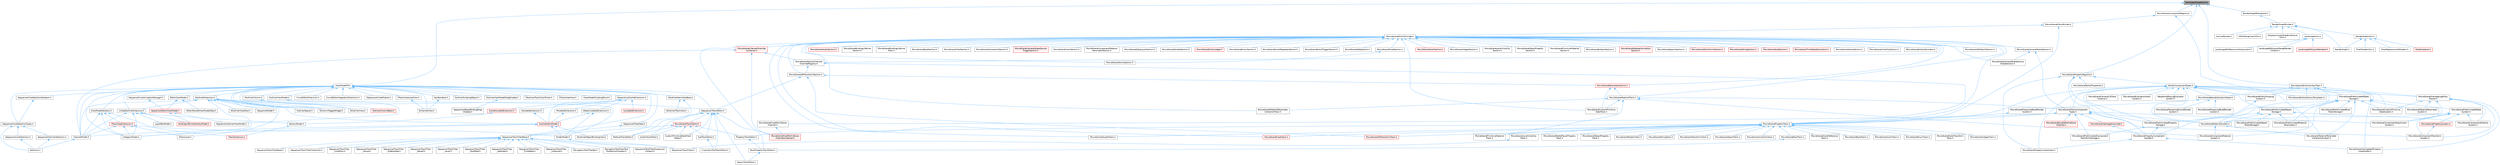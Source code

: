 digraph "GeneratedTypeName.h"
{
 // INTERACTIVE_SVG=YES
 // LATEX_PDF_SIZE
  bgcolor="transparent";
  edge [fontname=Helvetica,fontsize=10,labelfontname=Helvetica,labelfontsize=10];
  node [fontname=Helvetica,fontsize=10,shape=box,height=0.2,width=0.4];
  Node1 [id="Node000001",label="GeneratedTypeName.h",height=0.2,width=0.4,color="gray40", fillcolor="grey60", style="filled", fontcolor="black",tooltip=" "];
  Node1 -> Node2 [id="edge1_Node000001_Node000002",dir="back",color="steelblue1",style="solid",tooltip=" "];
  Node2 [id="Node000002",label="MovieSceneComponentRegistry.h",height=0.2,width=0.4,color="grey40", fillcolor="white", style="filled",URL="$d4/d55/MovieSceneComponentRegistry_8h.html",tooltip=" "];
  Node2 -> Node3 [id="edge2_Node000002_Node000003",dir="back",color="steelblue1",style="solid",tooltip=" "];
  Node3 [id="Node000003",label="MovieSceneEntityBuilder.h",height=0.2,width=0.4,color="grey40", fillcolor="white", style="filled",URL="$d4/df8/MovieSceneEntityBuilder_8h.html",tooltip=" "];
  Node3 -> Node4 [id="edge3_Node000003_Node000004",dir="back",color="steelblue1",style="solid",tooltip=" "];
  Node4 [id="Node000004",label="IMovieSceneEntityProvider.h",height=0.2,width=0.4,color="grey40", fillcolor="white", style="filled",URL="$dc/de1/IMovieSceneEntityProvider_8h.html",tooltip=" "];
  Node4 -> Node5 [id="edge4_Node000004_Node000005",dir="back",color="steelblue1",style="solid",tooltip=" "];
  Node5 [id="Node000005",label="IMovieSceneEntityDecorator.h",height=0.2,width=0.4,color="grey40", fillcolor="white", style="filled",URL="$da/d36/IMovieSceneEntityDecorator_8h.html",tooltip=" "];
  Node4 -> Node6 [id="edge5_Node000004_Node000006",dir="back",color="steelblue1",style="solid",tooltip=" "];
  Node6 [id="Node000006",label="MovieScene3DAttachSection.h",height=0.2,width=0.4,color="grey40", fillcolor="white", style="filled",URL="$d4/db3/MovieScene3DAttachSection_8h.html",tooltip=" "];
  Node4 -> Node7 [id="edge6_Node000004_Node000007",dir="back",color="steelblue1",style="solid",tooltip=" "];
  Node7 [id="Node000007",label="MovieScene3DTransformSection.h",height=0.2,width=0.4,color="grey40", fillcolor="white", style="filled",URL="$de/dab/MovieScene3DTransformSection_8h.html",tooltip=" "];
  Node7 -> Node8 [id="edge7_Node000007_Node000008",dir="back",color="steelblue1",style="solid",tooltip=" "];
  Node8 [id="Node000008",label="ISequencerTrackEditor.h",height=0.2,width=0.4,color="grey40", fillcolor="white", style="filled",URL="$df/dca/ISequencerTrackEditor_8h.html",tooltip=" "];
  Node8 -> Node9 [id="edge8_Node000008_Node000009",dir="back",color="steelblue1",style="solid",tooltip=" "];
  Node9 [id="Node000009",label="AudioTrackEditor.h",height=0.2,width=0.4,color="grey40", fillcolor="white", style="filled",URL="$dd/d96/AudioTrackEditor_8h.html",tooltip=" "];
  Node8 -> Node10 [id="edge9_Node000008_Node000010",dir="back",color="steelblue1",style="solid",tooltip=" "];
  Node10 [id="Node000010",label="BoolPropertyTrackEditor.h",height=0.2,width=0.4,color="grey40", fillcolor="white", style="filled",URL="$db/d07/BoolPropertyTrackEditor_8h.html",tooltip=" "];
  Node10 -> Node11 [id="edge10_Node000010_Node000011",dir="back",color="steelblue1",style="solid",tooltip=" "];
  Node11 [id="Node000011",label="SpawnTrackEditor.h",height=0.2,width=0.4,color="grey40", fillcolor="white", style="filled",URL="$d5/dac/SpawnTrackEditor_8h.html",tooltip=" "];
  Node8 -> Node12 [id="edge11_Node000008_Node000012",dir="back",color="steelblue1",style="solid",tooltip=" "];
  Node12 [id="Node000012",label="CinematicShotTrackEditor.h",height=0.2,width=0.4,color="grey40", fillcolor="white", style="filled",URL="$d3/d0c/CinematicShotTrackEditor_8h.html",tooltip=" "];
  Node8 -> Node13 [id="edge12_Node000008_Node000013",dir="back",color="steelblue1",style="solid",tooltip=" "];
  Node13 [id="Node000013",label="CustomPrimitiveDataTrack\lEditor.h",height=0.2,width=0.4,color="grey40", fillcolor="white", style="filled",URL="$dc/d8f/CustomPrimitiveDataTrackEditor_8h.html",tooltip=" "];
  Node8 -> Node14 [id="edge13_Node000008_Node000014",dir="back",color="steelblue1",style="solid",tooltip=" "];
  Node14 [id="Node000014",label="MaterialTrackEditor.h",height=0.2,width=0.4,color="grey40", fillcolor="white", style="filled",URL="$d1/d9f/MaterialTrackEditor_8h.html",tooltip=" "];
  Node8 -> Node15 [id="edge14_Node000008_Node000015",dir="back",color="steelblue1",style="solid",tooltip=" "];
  Node15 [id="Node000015",label="MovieSceneTrackEditor.h",height=0.2,width=0.4,color="red", fillcolor="#FFF0F0", style="filled",URL="$db/d6c/MovieSceneTrackEditor_8h.html",tooltip=" "];
  Node15 -> Node9 [id="edge15_Node000015_Node000009",dir="back",color="steelblue1",style="solid",tooltip=" "];
  Node15 -> Node13 [id="edge16_Node000015_Node000013",dir="back",color="steelblue1",style="solid",tooltip=" "];
  Node15 -> Node14 [id="edge17_Node000015_Node000014",dir="back",color="steelblue1",style="solid",tooltip=" "];
  Node15 -> Node20 [id="edge18_Node000015_Node000020",dir="back",color="steelblue1",style="solid",tooltip=" "];
  Node20 [id="Node000020",label="PropertyTrackEditor.h",height=0.2,width=0.4,color="grey40", fillcolor="white", style="filled",URL="$da/d9a/PropertyTrackEditor_8h.html",tooltip=" "];
  Node20 -> Node10 [id="edge19_Node000020_Node000010",dir="back",color="steelblue1",style="solid",tooltip=" "];
  Node15 -> Node24 [id="edge20_Node000015_Node000024",dir="back",color="steelblue1",style="solid",tooltip=" "];
  Node24 [id="Node000024",label="SequencerTrackFilterBase.h",height=0.2,width=0.4,color="grey40", fillcolor="white", style="filled",URL="$d8/def/Filters_2SequencerTrackFilterBase_8h.html",tooltip=" "];
  Node24 -> Node25 [id="edge21_Node000024_Node000025",dir="back",color="steelblue1",style="solid",tooltip=" "];
  Node25 [id="Node000025",label="NavigationToolFilterBar.h",height=0.2,width=0.4,color="grey40", fillcolor="white", style="filled",URL="$df/d14/NavigationToolFilterBar_8h.html",tooltip=" "];
  Node24 -> Node26 [id="edge22_Node000024_Node000026",dir="back",color="steelblue1",style="solid",tooltip=" "];
  Node26 [id="Node000026",label="NavigationToolFilterText\lExpressionContext.h",height=0.2,width=0.4,color="grey40", fillcolor="white", style="filled",URL="$d8/dd2/NavigationToolFilterTextExpressionContext_8h.html",tooltip=" "];
  Node24 -> Node27 [id="edge23_Node000024_Node000027",dir="back",color="steelblue1",style="solid",tooltip=" "];
  Node27 [id="Node000027",label="SequencerTextFilterExpression\lContext.h",height=0.2,width=0.4,color="grey40", fillcolor="white", style="filled",URL="$d0/d9f/SequencerTextFilterExpressionContext_8h.html",tooltip=" "];
  Node24 -> Node28 [id="edge24_Node000024_Node000028",dir="back",color="steelblue1",style="solid",tooltip=" "];
  Node28 [id="Node000028",label="SequencerTrackFilterBase.h",height=0.2,width=0.4,color="grey40", fillcolor="white", style="filled",URL="$d8/d4d/SequencerTrackFilterBase_8h.html",tooltip=" "];
  Node24 -> Node29 [id="edge25_Node000024_Node000029",dir="back",color="steelblue1",style="solid",tooltip=" "];
  Node29 [id="Node000029",label="SequencerTrackFilterCollection.h",height=0.2,width=0.4,color="grey40", fillcolor="white", style="filled",URL="$d8/de2/SequencerTrackFilterCollection_8h.html",tooltip=" "];
  Node24 -> Node30 [id="edge26_Node000024_Node000030",dir="back",color="steelblue1",style="solid",tooltip=" "];
  Node30 [id="Node000030",label="SequencerTrackFilter\l_Condition.h",height=0.2,width=0.4,color="grey40", fillcolor="white", style="filled",URL="$df/d17/SequencerTrackFilter__Condition_8h.html",tooltip=" "];
  Node24 -> Node31 [id="edge27_Node000024_Node000031",dir="back",color="steelblue1",style="solid",tooltip=" "];
  Node31 [id="Node000031",label="SequencerTrackFilter\l_Group.h",height=0.2,width=0.4,color="grey40", fillcolor="white", style="filled",URL="$da/dea/SequencerTrackFilter__Group_8h.html",tooltip=" "];
  Node24 -> Node32 [id="edge28_Node000024_Node000032",dir="back",color="steelblue1",style="solid",tooltip=" "];
  Node32 [id="Node000032",label="SequencerTrackFilter\l_HideIsolate.h",height=0.2,width=0.4,color="grey40", fillcolor="white", style="filled",URL="$d3/d55/SequencerTrackFilter__HideIsolate_8h.html",tooltip=" "];
  Node24 -> Node33 [id="edge29_Node000024_Node000033",dir="back",color="steelblue1",style="solid",tooltip=" "];
  Node33 [id="Node000033",label="SequencerTrackFilter\l_Keyed.h",height=0.2,width=0.4,color="grey40", fillcolor="white", style="filled",URL="$d4/d2d/SequencerTrackFilter__Keyed_8h.html",tooltip=" "];
  Node24 -> Node34 [id="edge30_Node000024_Node000034",dir="back",color="steelblue1",style="solid",tooltip=" "];
  Node34 [id="Node000034",label="SequencerTrackFilter\l_Level.h",height=0.2,width=0.4,color="grey40", fillcolor="white", style="filled",URL="$d2/d6c/SequencerTrackFilter__Level_8h.html",tooltip=" "];
  Node24 -> Node35 [id="edge31_Node000024_Node000035",dir="back",color="steelblue1",style="solid",tooltip=" "];
  Node35 [id="Node000035",label="SequencerTrackFilter\l_Modified.h",height=0.2,width=0.4,color="grey40", fillcolor="white", style="filled",URL="$d0/dd9/SequencerTrackFilter__Modified_8h.html",tooltip=" "];
  Node24 -> Node36 [id="edge32_Node000024_Node000036",dir="back",color="steelblue1",style="solid",tooltip=" "];
  Node36 [id="Node000036",label="SequencerTrackFilter\l_Selected.h",height=0.2,width=0.4,color="grey40", fillcolor="white", style="filled",URL="$dc/d54/SequencerTrackFilter__Selected_8h.html",tooltip=" "];
  Node24 -> Node37 [id="edge33_Node000024_Node000037",dir="back",color="steelblue1",style="solid",tooltip=" "];
  Node37 [id="Node000037",label="SequencerTrackFilter\l_TimeWarp.h",height=0.2,width=0.4,color="grey40", fillcolor="white", style="filled",URL="$d6/dd0/SequencerTrackFilter__TimeWarp_8h.html",tooltip=" "];
  Node24 -> Node38 [id="edge34_Node000024_Node000038",dir="back",color="steelblue1",style="solid",tooltip=" "];
  Node38 [id="Node000038",label="SequencerTrackFilter\l_Unbound.h",height=0.2,width=0.4,color="grey40", fillcolor="white", style="filled",URL="$d0/dd1/SequencerTrackFilter__Unbound_8h.html",tooltip=" "];
  Node24 -> Node39 [id="edge35_Node000024_Node000039",dir="back",color="steelblue1",style="solid",tooltip=" "];
  Node39 [id="Node000039",label="SequencerTrackFilters.h",height=0.2,width=0.4,color="grey40", fillcolor="white", style="filled",URL="$df/d72/SequencerTrackFilters_8h.html",tooltip=" "];
  Node15 -> Node21 [id="edge36_Node000015_Node000021",dir="back",color="steelblue1",style="solid",tooltip=" "];
  Node21 [id="Node000021",label="SubTrackEditor.h",height=0.2,width=0.4,color="grey40", fillcolor="white", style="filled",URL="$d8/d5b/SubTrackEditor_8h.html",tooltip=" "];
  Node21 -> Node12 [id="edge37_Node000021_Node000012",dir="back",color="steelblue1",style="solid",tooltip=" "];
  Node8 -> Node11 [id="edge38_Node000008_Node000011",dir="back",color="steelblue1",style="solid",tooltip=" "];
  Node8 -> Node21 [id="edge39_Node000008_Node000021",dir="back",color="steelblue1",style="solid",tooltip=" "];
  Node7 -> Node40 [id="edge40_Node000007_Node000040",dir="back",color="steelblue1",style="solid",tooltip=" "];
  Node40 [id="Node000040",label="MovieScene3DTransformTrack.h",height=0.2,width=0.4,color="red", fillcolor="#FFF0F0", style="filled",URL="$d9/d06/MovieScene3DTransformTrack_8h.html",tooltip=" "];
  Node7 -> Node42 [id="edge41_Node000007_Node000042",dir="back",color="steelblue1",style="solid",tooltip=" "];
  Node42 [id="Node000042",label="MovieSceneParameterSection.h",height=0.2,width=0.4,color="red", fillcolor="#FFF0F0", style="filled",URL="$de/d65/MovieSceneParameterSection_8h.html",tooltip=" "];
  Node42 -> Node44 [id="edge42_Node000042_Node000044",dir="back",color="steelblue1",style="solid",tooltip=" "];
  Node44 [id="Node000044",label="MovieSceneCustomPrimitive\lDataTrack.h",height=0.2,width=0.4,color="grey40", fillcolor="white", style="filled",URL="$db/d39/MovieSceneCustomPrimitiveDataTrack_8h.html",tooltip=" "];
  Node42 -> Node45 [id="edge43_Node000042_Node000045",dir="back",color="steelblue1",style="solid",tooltip=" "];
  Node45 [id="Node000045",label="MovieSceneMaterialTrack.h",height=0.2,width=0.4,color="grey40", fillcolor="white", style="filled",URL="$d8/d92/MovieSceneMaterialTrack_8h.html",tooltip=" "];
  Node45 -> Node46 [id="edge44_Node000045_Node000046",dir="back",color="steelblue1",style="solid",tooltip=" "];
  Node46 [id="Node000046",label="MovieSceneComponentMaterial\lSystem.h",height=0.2,width=0.4,color="grey40", fillcolor="white", style="filled",URL="$d7/d7c/MovieSceneComponentMaterialSystem_8h.html",tooltip=" "];
  Node45 -> Node44 [id="edge45_Node000045_Node000044",dir="back",color="steelblue1",style="solid",tooltip=" "];
  Node45 -> Node47 [id="edge46_Node000045_Node000047",dir="back",color="steelblue1",style="solid",tooltip=" "];
  Node47 [id="Node000047",label="MovieSceneMaterialParameter\lCollectionTrack.h",height=0.2,width=0.4,color="grey40", fillcolor="white", style="filled",URL="$d7/dc8/MovieSceneMaterialParameterCollectionTrack_8h.html",tooltip=" "];
  Node45 -> Node48 [id="edge47_Node000045_Node000048",dir="back",color="steelblue1",style="solid",tooltip=" "];
  Node48 [id="Node000048",label="MovieScenePrimitiveMaterial\lTrack.h",height=0.2,width=0.4,color="grey40", fillcolor="white", style="filled",URL="$dc/dc4/MovieScenePrimitiveMaterialTrack_8h.html",tooltip=" "];
  Node45 -> Node49 [id="edge48_Node000045_Node000049",dir="back",color="steelblue1",style="solid",tooltip=" "];
  Node49 [id="Node000049",label="MovieSceneTracksComponent\lTypes.h",height=0.2,width=0.4,color="grey40", fillcolor="white", style="filled",URL="$d5/d6a/MovieSceneTracksComponentTypes_8h.html",tooltip=" "];
  Node49 -> Node50 [id="edge49_Node000049_Node000050",dir="back",color="steelblue1",style="solid",tooltip=" "];
  Node50 [id="Node000050",label="MovieSceneComponentAttachment\lSystem.h",height=0.2,width=0.4,color="grey40", fillcolor="white", style="filled",URL="$d9/db3/MovieSceneComponentAttachmentSystem_8h.html",tooltip=" "];
  Node49 -> Node51 [id="edge50_Node000049_Node000051",dir="back",color="steelblue1",style="solid",tooltip=" "];
  Node51 [id="Node000051",label="MovieSceneComponentTransform\lSystem.h",height=0.2,width=0.4,color="grey40", fillcolor="white", style="filled",URL="$d1/d3e/MovieSceneComponentTransformSystem_8h.html",tooltip=" "];
  Node49 -> Node52 [id="edge51_Node000049_Node000052",dir="back",color="steelblue1",style="solid",tooltip=" "];
  Node52 [id="Node000052",label="MovieSceneDoublePerlinNoise\lChannel.h",height=0.2,width=0.4,color="red", fillcolor="#FFF0F0", style="filled",URL="$d9/d50/MovieSceneDoublePerlinNoiseChannel_8h.html",tooltip=" "];
  Node49 -> Node55 [id="edge52_Node000049_Node000055",dir="back",color="steelblue1",style="solid",tooltip=" "];
  Node55 [id="Node000055",label="MovieSceneFloatPerlinNoise\lChannel.h",height=0.2,width=0.4,color="grey40", fillcolor="white", style="filled",URL="$d2/d9d/MovieSceneFloatPerlinNoiseChannel_8h.html",tooltip=" "];
  Node55 -> Node56 [id="edge53_Node000055_Node000056",dir="back",color="steelblue1",style="solid",tooltip=" "];
  Node56 [id="Node000056",label="MovieSceneFloatPerlinNoise\lChannelContainer.h",height=0.2,width=0.4,color="red", fillcolor="#FFF0F0", style="filled",URL="$d6/dcb/MovieSceneFloatPerlinNoiseChannelContainer_8h.html",tooltip=" "];
  Node49 -> Node57 [id="edge54_Node000049_Node000057",dir="back",color="steelblue1",style="solid",tooltip=" "];
  Node57 [id="Node000057",label="MovieSceneInterrogationLinker.h",height=0.2,width=0.4,color="red", fillcolor="#FFF0F0", style="filled",URL="$d9/d6a/MovieSceneInterrogationLinker_8h.html",tooltip=" "];
  Node57 -> Node59 [id="edge55_Node000057_Node000059",dir="back",color="steelblue1",style="solid",tooltip=" "];
  Node59 [id="Node000059",label="MovieScenePropertyComponent\lHandler.h",height=0.2,width=0.4,color="grey40", fillcolor="white", style="filled",URL="$d1/d1c/MovieScenePropertyComponentHandler_8h.html",tooltip=" "];
  Node59 -> Node60 [id="edge56_Node000059_Node000060",dir="back",color="steelblue1",style="solid",tooltip=" "];
  Node60 [id="Node000060",label="MovieSceneInterrogatedProperty\lInstantiator.h",height=0.2,width=0.4,color="grey40", fillcolor="white", style="filled",URL="$df/d43/MovieSceneInterrogatedPropertyInstantiator_8h.html",tooltip=" "];
  Node59 -> Node61 [id="edge57_Node000059_Node000061",dir="back",color="steelblue1",style="solid",tooltip=" "];
  Node61 [id="Node000061",label="MovieScenePropertyInstantiator.h",height=0.2,width=0.4,color="grey40", fillcolor="white", style="filled",URL="$d2/ddc/MovieScenePropertyInstantiator_8h.html",tooltip=" "];
  Node49 -> Node62 [id="edge58_Node000049_Node000062",dir="back",color="steelblue1",style="solid",tooltip=" "];
  Node62 [id="Node000062",label="MovieSceneMaterialSystem.h",height=0.2,width=0.4,color="grey40", fillcolor="white", style="filled",URL="$d2/d2f/MovieSceneMaterialSystem_8h.html",tooltip=" "];
  Node62 -> Node46 [id="edge59_Node000062_Node000046",dir="back",color="steelblue1",style="solid",tooltip=" "];
  Node62 -> Node63 [id="edge60_Node000062_Node000063",dir="back",color="steelblue1",style="solid",tooltip=" "];
  Node63 [id="Node000063",label="MovieSceneMaterialParameter\lCollectionSystem.h",height=0.2,width=0.4,color="grey40", fillcolor="white", style="filled",URL="$d4/d18/MovieSceneMaterialParameterCollectionSystem_8h.html",tooltip=" "];
  Node49 -> Node64 [id="edge61_Node000049_Node000064",dir="back",color="steelblue1",style="solid",tooltip=" "];
  Node64 [id="Node000064",label="MovieScenePreAnimatedComponent\lTransformStorage.h",height=0.2,width=0.4,color="grey40", fillcolor="white", style="filled",URL="$d9/d84/MovieScenePreAnimatedComponentTransformStorage_8h.html",tooltip=" "];
  Node49 -> Node65 [id="edge62_Node000049_Node000065",dir="back",color="steelblue1",style="solid",tooltip=" "];
  Node65 [id="Node000065",label="MovieScenePropertyTrack.h",height=0.2,width=0.4,color="grey40", fillcolor="white", style="filled",URL="$da/d0c/MovieScenePropertyTrack_8h.html",tooltip=" "];
  Node65 -> Node40 [id="edge63_Node000065_Node000040",dir="back",color="steelblue1",style="solid",tooltip=" "];
  Node65 -> Node66 [id="edge64_Node000065_Node000066",dir="back",color="steelblue1",style="solid",tooltip=" "];
  Node66 [id="Node000066",label="MovieSceneActorReference\lTrack.h",height=0.2,width=0.4,color="grey40", fillcolor="white", style="filled",URL="$d9/d9b/MovieSceneActorReferenceTrack_8h.html",tooltip=" "];
  Node65 -> Node67 [id="edge65_Node000065_Node000067",dir="back",color="steelblue1",style="solid",tooltip=" "];
  Node67 [id="Node000067",label="MovieSceneBoolTrack.h",height=0.2,width=0.4,color="grey40", fillcolor="white", style="filled",URL="$d7/ddf/MovieSceneBoolTrack_8h.html",tooltip=" "];
  Node67 -> Node10 [id="edge66_Node000067_Node000010",dir="back",color="steelblue1",style="solid",tooltip=" "];
  Node65 -> Node68 [id="edge67_Node000065_Node000068",dir="back",color="steelblue1",style="solid",tooltip=" "];
  Node68 [id="Node000068",label="MovieSceneByteTrack.h",height=0.2,width=0.4,color="grey40", fillcolor="white", style="filled",URL="$dc/d79/MovieSceneByteTrack_8h.html",tooltip=" "];
  Node65 -> Node69 [id="edge68_Node000065_Node000069",dir="back",color="steelblue1",style="solid",tooltip=" "];
  Node69 [id="Node000069",label="MovieSceneColorTrack.h",height=0.2,width=0.4,color="grey40", fillcolor="white", style="filled",URL="$d8/df9/MovieSceneColorTrack_8h.html",tooltip=" "];
  Node65 -> Node70 [id="edge69_Node000065_Node000070",dir="back",color="steelblue1",style="solid",tooltip=" "];
  Node70 [id="Node000070",label="MovieSceneDoubleTrack.h",height=0.2,width=0.4,color="grey40", fillcolor="white", style="filled",URL="$de/d31/MovieSceneDoubleTrack_8h.html",tooltip=" "];
  Node65 -> Node71 [id="edge70_Node000065_Node000071",dir="back",color="steelblue1",style="solid",tooltip=" "];
  Node71 [id="Node000071",label="MovieSceneEnumTrack.h",height=0.2,width=0.4,color="grey40", fillcolor="white", style="filled",URL="$d6/d95/MovieSceneEnumTrack_8h.html",tooltip=" "];
  Node65 -> Node72 [id="edge71_Node000065_Node000072",dir="back",color="steelblue1",style="solid",tooltip=" "];
  Node72 [id="Node000072",label="MovieSceneEulerTransform\lTrack.h",height=0.2,width=0.4,color="grey40", fillcolor="white", style="filled",URL="$d7/d3a/MovieSceneEulerTransformTrack_8h.html",tooltip=" "];
  Node65 -> Node73 [id="edge72_Node000065_Node000073",dir="back",color="steelblue1",style="solid",tooltip=" "];
  Node73 [id="Node000073",label="MovieSceneFloatTrack.h",height=0.2,width=0.4,color="red", fillcolor="#FFF0F0", style="filled",URL="$dc/d88/MovieSceneFloatTrack_8h.html",tooltip=" "];
  Node65 -> Node76 [id="edge73_Node000065_Node000076",dir="back",color="steelblue1",style="solid",tooltip=" "];
  Node76 [id="Node000076",label="MovieSceneIntegerTrack.h",height=0.2,width=0.4,color="grey40", fillcolor="white", style="filled",URL="$d9/d1a/MovieSceneIntegerTrack_8h.html",tooltip=" "];
  Node65 -> Node77 [id="edge74_Node000065_Node000077",dir="back",color="steelblue1",style="solid",tooltip=" "];
  Node77 [id="Node000077",label="MovieSceneLevelVisibility\lTrack.h",height=0.2,width=0.4,color="grey40", fillcolor="white", style="filled",URL="$d8/dae/MovieSceneLevelVisibilityTrack_8h.html",tooltip=" "];
  Node77 -> Node39 [id="edge75_Node000077_Node000039",dir="back",color="steelblue1",style="solid",tooltip=" "];
  Node65 -> Node78 [id="edge76_Node000065_Node000078",dir="back",color="steelblue1",style="solid",tooltip=" "];
  Node78 [id="Node000078",label="MovieSceneMediaPlayerProperty\lTrack.h",height=0.2,width=0.4,color="grey40", fillcolor="white", style="filled",URL="$d4/da1/MovieSceneMediaPlayerPropertyTrack_8h.html",tooltip=" "];
  Node65 -> Node79 [id="edge77_Node000065_Node000079",dir="back",color="steelblue1",style="solid",tooltip=" "];
  Node79 [id="Node000079",label="MovieSceneObjectProperty\lTrack.h",height=0.2,width=0.4,color="grey40", fillcolor="white", style="filled",URL="$dc/da9/MovieSceneObjectPropertyTrack_8h.html",tooltip=" "];
  Node65 -> Node48 [id="edge78_Node000065_Node000048",dir="back",color="steelblue1",style="solid",tooltip=" "];
  Node65 -> Node80 [id="edge79_Node000065_Node000080",dir="back",color="steelblue1",style="solid",tooltip=" "];
  Node80 [id="Node000080",label="MovieSceneRotatorTrack.h",height=0.2,width=0.4,color="grey40", fillcolor="white", style="filled",URL="$d3/d8f/MovieSceneRotatorTrack_8h.html",tooltip=" "];
  Node65 -> Node81 [id="edge80_Node000065_Node000081",dir="back",color="steelblue1",style="solid",tooltip=" "];
  Node81 [id="Node000081",label="MovieSceneStringTrack.h",height=0.2,width=0.4,color="grey40", fillcolor="white", style="filled",URL="$dd/d54/MovieSceneStringTrack_8h.html",tooltip=" "];
  Node65 -> Node82 [id="edge81_Node000065_Node000082",dir="back",color="steelblue1",style="solid",tooltip=" "];
  Node82 [id="Node000082",label="MovieSceneTransformTrack.h",height=0.2,width=0.4,color="grey40", fillcolor="white", style="filled",URL="$df/d57/MovieSceneTransformTrack_8h.html",tooltip=" "];
  Node65 -> Node83 [id="edge82_Node000065_Node000083",dir="back",color="steelblue1",style="solid",tooltip=" "];
  Node83 [id="Node000083",label="MovieSceneVectorTrack.h",height=0.2,width=0.4,color="grey40", fillcolor="white", style="filled",URL="$d8/d5e/MovieSceneVectorTrack_8h.html",tooltip=" "];
  Node65 -> Node84 [id="edge83_Node000065_Node000084",dir="back",color="steelblue1",style="solid",tooltip=" "];
  Node84 [id="Node000084",label="MovieSceneVisibilityTrack.h",height=0.2,width=0.4,color="grey40", fillcolor="white", style="filled",URL="$dd/d5e/MovieSceneVisibilityTrack_8h.html",tooltip=" "];
  Node65 -> Node20 [id="edge84_Node000065_Node000020",dir="back",color="steelblue1",style="solid",tooltip=" "];
  Node4 -> Node87 [id="edge85_Node000004_Node000087",dir="back",color="steelblue1",style="solid",tooltip=" "];
  Node87 [id="Node000087",label="MovieSceneAudioSection.h",height=0.2,width=0.4,color="red", fillcolor="#FFF0F0", style="filled",URL="$da/d5f/MovieSceneAudioSection_8h.html",tooltip=" "];
  Node4 -> Node95 [id="edge86_Node000004_Node000095",dir="back",color="steelblue1",style="solid",tooltip=" "];
  Node95 [id="Node000095",label="MovieSceneBindingLifetime\lSection.h",height=0.2,width=0.4,color="grey40", fillcolor="white", style="filled",URL="$da/d3d/MovieSceneBindingLifetimeSection_8h.html",tooltip=" "];
  Node4 -> Node96 [id="edge87_Node000004_Node000096",dir="back",color="steelblue1",style="solid",tooltip=" "];
  Node96 [id="Node000096",label="MovieSceneBindingLifetime\lTrack.h",height=0.2,width=0.4,color="grey40", fillcolor="white", style="filled",URL="$d8/d77/MovieSceneBindingLifetimeTrack_8h.html",tooltip=" "];
  Node4 -> Node97 [id="edge88_Node000004_Node000097",dir="back",color="steelblue1",style="solid",tooltip=" "];
  Node97 [id="Node000097",label="MovieSceneByteSection.h",height=0.2,width=0.4,color="grey40", fillcolor="white", style="filled",URL="$da/dd4/MovieSceneByteSection_8h.html",tooltip=" "];
  Node4 -> Node98 [id="edge89_Node000004_Node000098",dir="back",color="steelblue1",style="solid",tooltip=" "];
  Node98 [id="Node000098",label="MovieSceneCVarSection.h",height=0.2,width=0.4,color="grey40", fillcolor="white", style="filled",URL="$da/de6/MovieSceneCVarSection_8h.html",tooltip=" "];
  Node4 -> Node99 [id="edge90_Node000004_Node000099",dir="back",color="steelblue1",style="solid",tooltip=" "];
  Node99 [id="Node000099",label="MovieSceneCameraCutSection.h",height=0.2,width=0.4,color="grey40", fillcolor="white", style="filled",URL="$d8/d5f/MovieSceneCameraCutSection_8h.html",tooltip=" "];
  Node4 -> Node100 [id="edge91_Node000004_Node000100",dir="back",color="steelblue1",style="solid",tooltip=" "];
  Node100 [id="Node000100",label="MovieSceneCameraShakeSection.h",height=0.2,width=0.4,color="grey40", fillcolor="white", style="filled",URL="$df/d10/MovieSceneCameraShakeSection_8h.html",tooltip=" "];
  Node100 -> Node101 [id="edge92_Node000100_Node000101",dir="back",color="steelblue1",style="solid",tooltip=" "];
  Node101 [id="Node000101",label="MovieSceneCameraShakeSource\lShakeSection.h",height=0.2,width=0.4,color="grey40", fillcolor="white", style="filled",URL="$d1/d24/MovieSceneCameraShakeSourceShakeSection_8h.html",tooltip=" "];
  Node100 -> Node49 [id="edge93_Node000100_Node000049",dir="back",color="steelblue1",style="solid",tooltip=" "];
  Node4 -> Node101 [id="edge94_Node000004_Node000101",dir="back",color="steelblue1",style="solid",tooltip=" "];
  Node4 -> Node102 [id="edge95_Node000004_Node000102",dir="back",color="steelblue1",style="solid",tooltip=" "];
  Node102 [id="Node000102",label="MovieSceneCameraShakeSource\lTriggerSection.h",height=0.2,width=0.4,color="red", fillcolor="#FFF0F0", style="filled",URL="$d3/d5f/MovieSceneCameraShakeSourceTriggerSection_8h.html",tooltip=" "];
  Node4 -> Node104 [id="edge96_Node000004_Node000104",dir="back",color="steelblue1",style="solid",tooltip=" "];
  Node104 [id="Node000104",label="MovieSceneChannelOverride\lContainer.h",height=0.2,width=0.4,color="red", fillcolor="#FFF0F0", style="filled",URL="$d1/dd2/MovieSceneChannelOverrideContainer_8h.html",tooltip=" "];
  Node104 -> Node105 [id="edge97_Node000104_Node000105",dir="back",color="steelblue1",style="solid",tooltip=" "];
  Node105 [id="Node000105",label="ChannelModel.h",height=0.2,width=0.4,color="grey40", fillcolor="white", style="filled",URL="$de/d30/ChannelModel_8h.html",tooltip=" "];
  Node105 -> Node106 [id="edge98_Node000105_Node000106",dir="back",color="steelblue1",style="solid",tooltip=" "];
  Node106 [id="Node000106",label="Selection.h",height=0.2,width=0.4,color="grey40", fillcolor="white", style="filled",URL="$dd/dc2/Editor_2Sequencer_2Public_2MVVM_2Selection_2Selection_8h.html",tooltip=" "];
  Node104 -> Node56 [id="edge99_Node000104_Node000056",dir="back",color="steelblue1",style="solid",tooltip=" "];
  Node104 -> Node107 [id="edge100_Node000104_Node000107",dir="back",color="steelblue1",style="solid",tooltip=" "];
  Node107 [id="Node000107",label="MovieSceneSectionChannel\lOverrideRegistry.h",height=0.2,width=0.4,color="grey40", fillcolor="white", style="filled",URL="$d0/d33/MovieSceneSectionChannelOverrideRegistry_8h.html",tooltip=" "];
  Node107 -> Node7 [id="edge101_Node000107_Node000007",dir="back",color="steelblue1",style="solid",tooltip=" "];
  Node107 -> Node65 [id="edge102_Node000107_Node000065",dir="back",color="steelblue1",style="solid",tooltip=" "];
  Node4 -> Node108 [id="edge103_Node000004_Node000108",dir="back",color="steelblue1",style="solid",tooltip=" "];
  Node108 [id="Node000108",label="MovieSceneColorSection.h",height=0.2,width=0.4,color="grey40", fillcolor="white", style="filled",URL="$dd/dd4/MovieSceneColorSection_8h.html",tooltip=" "];
  Node4 -> Node109 [id="edge104_Node000004_Node000109",dir="back",color="steelblue1",style="solid",tooltip=" "];
  Node109 [id="Node000109",label="MovieSceneComponentMaterial\lParameterSection.h",height=0.2,width=0.4,color="grey40", fillcolor="white", style="filled",URL="$dd/d3d/MovieSceneComponentMaterialParameterSection_8h.html",tooltip=" "];
  Node4 -> Node44 [id="edge105_Node000004_Node000044",dir="back",color="steelblue1",style="solid",tooltip=" "];
  Node4 -> Node110 [id="edge106_Node000004_Node000110",dir="back",color="steelblue1",style="solid",tooltip=" "];
  Node110 [id="Node000110",label="MovieSceneDataLayerSection.h",height=0.2,width=0.4,color="grey40", fillcolor="white", style="filled",URL="$d9/d30/MovieSceneDataLayerSection_8h.html",tooltip=" "];
  Node4 -> Node111 [id="edge107_Node000004_Node000111",dir="back",color="steelblue1",style="solid",tooltip=" "];
  Node111 [id="Node000111",label="MovieSceneDoubleSection.h",height=0.2,width=0.4,color="grey40", fillcolor="white", style="filled",URL="$d3/df4/MovieSceneDoubleSection_8h.html",tooltip=" "];
  Node4 -> Node70 [id="edge108_Node000004_Node000070",dir="back",color="steelblue1",style="solid",tooltip=" "];
  Node4 -> Node112 [id="edge109_Node000004_Node000112",dir="back",color="steelblue1",style="solid",tooltip=" "];
  Node112 [id="Node000112",label="MovieSceneEntityLedger.h",height=0.2,width=0.4,color="red", fillcolor="#FFF0F0", style="filled",URL="$d6/d4e/MovieSceneEntityLedger_8h.html",tooltip=" "];
  Node4 -> Node188 [id="edge110_Node000004_Node000188",dir="back",color="steelblue1",style="solid",tooltip=" "];
  Node188 [id="Node000188",label="MovieSceneEnumSection.h",height=0.2,width=0.4,color="grey40", fillcolor="white", style="filled",URL="$d7/d84/MovieSceneEnumSection_8h.html",tooltip=" "];
  Node4 -> Node189 [id="edge111_Node000004_Node000189",dir="back",color="steelblue1",style="solid",tooltip=" "];
  Node189 [id="Node000189",label="MovieSceneEventRepeaterSection.h",height=0.2,width=0.4,color="grey40", fillcolor="white", style="filled",URL="$da/dbf/MovieSceneEventRepeaterSection_8h.html",tooltip=" "];
  Node4 -> Node190 [id="edge112_Node000004_Node000190",dir="back",color="steelblue1",style="solid",tooltip=" "];
  Node190 [id="Node000190",label="MovieSceneEventTriggerSection.h",height=0.2,width=0.4,color="grey40", fillcolor="white", style="filled",URL="$df/d80/MovieSceneEventTriggerSection_8h.html",tooltip=" "];
  Node4 -> Node191 [id="edge113_Node000004_Node000191",dir="back",color="steelblue1",style="solid",tooltip=" "];
  Node191 [id="Node000191",label="MovieSceneFadeSection.h",height=0.2,width=0.4,color="grey40", fillcolor="white", style="filled",URL="$d8/db8/MovieSceneFadeSection_8h.html",tooltip=" "];
  Node4 -> Node56 [id="edge114_Node000004_Node000056",dir="back",color="steelblue1",style="solid",tooltip=" "];
  Node4 -> Node192 [id="edge115_Node000004_Node000192",dir="back",color="steelblue1",style="solid",tooltip=" "];
  Node192 [id="Node000192",label="MovieSceneFloatSection.h",height=0.2,width=0.4,color="grey40", fillcolor="white", style="filled",URL="$dc/d18/MovieSceneFloatSection_8h.html",tooltip=" "];
  Node192 -> Node193 [id="edge116_Node000192_Node000193",dir="back",color="steelblue1",style="solid",tooltip=" "];
  Node193 [id="Node000193",label="MovieSceneSlomoSection.h",height=0.2,width=0.4,color="grey40", fillcolor="white", style="filled",URL="$d1/de5/MovieSceneSlomoSection_8h.html",tooltip=" "];
  Node4 -> Node73 [id="edge117_Node000004_Node000073",dir="back",color="steelblue1",style="solid",tooltip=" "];
  Node4 -> Node194 [id="edge118_Node000004_Node000194",dir="back",color="steelblue1",style="solid",tooltip=" "];
  Node194 [id="Node000194",label="MovieSceneHookSection.h",height=0.2,width=0.4,color="red", fillcolor="#FFF0F0", style="filled",URL="$d5/d6a/MovieSceneHookSection_8h.html",tooltip=" "];
  Node4 -> Node196 [id="edge119_Node000004_Node000196",dir="back",color="steelblue1",style="solid",tooltip=" "];
  Node196 [id="Node000196",label="MovieSceneIntegerSection.h",height=0.2,width=0.4,color="grey40", fillcolor="white", style="filled",URL="$d6/d5f/MovieSceneIntegerSection_8h.html",tooltip=" "];
  Node4 -> Node197 [id="edge120_Node000004_Node000197",dir="back",color="steelblue1",style="solid",tooltip=" "];
  Node197 [id="Node000197",label="MovieSceneLevelVisibility\lSection.h",height=0.2,width=0.4,color="grey40", fillcolor="white", style="filled",URL="$df/db5/MovieSceneLevelVisibilitySection_8h.html",tooltip=" "];
  Node4 -> Node47 [id="edge121_Node000004_Node000047",dir="back",color="steelblue1",style="solid",tooltip=" "];
  Node4 -> Node45 [id="edge122_Node000004_Node000045",dir="back",color="steelblue1",style="solid",tooltip=" "];
  Node4 -> Node198 [id="edge123_Node000004_Node000198",dir="back",color="steelblue1",style="solid",tooltip=" "];
  Node198 [id="Node000198",label="MovieSceneObjectProperty\lSection.h",height=0.2,width=0.4,color="grey40", fillcolor="white", style="filled",URL="$d4/d31/MovieSceneObjectPropertySection_8h.html",tooltip=" "];
  Node4 -> Node42 [id="edge124_Node000004_Node000042",dir="back",color="steelblue1",style="solid",tooltip=" "];
  Node4 -> Node199 [id="edge125_Node000004_Node000199",dir="back",color="steelblue1",style="solid",tooltip=" "];
  Node199 [id="Node000199",label="MovieScenePrimitiveMaterial\lSection.h",height=0.2,width=0.4,color="grey40", fillcolor="white", style="filled",URL="$d1/d77/MovieScenePrimitiveMaterialSection_8h.html",tooltip=" "];
  Node4 -> Node65 [id="edge126_Node000004_Node000065",dir="back",color="steelblue1",style="solid",tooltip=" "];
  Node4 -> Node200 [id="edge127_Node000004_Node000200",dir="back",color="steelblue1",style="solid",tooltip=" "];
  Node200 [id="Node000200",label="MovieSceneRotatorSection.h",height=0.2,width=0.4,color="grey40", fillcolor="white", style="filled",URL="$d0/d8d/MovieSceneRotatorSection_8h.html",tooltip=" "];
  Node4 -> Node107 [id="edge128_Node000004_Node000107",dir="back",color="steelblue1",style="solid",tooltip=" "];
  Node4 -> Node201 [id="edge129_Node000004_Node000201",dir="back",color="steelblue1",style="solid",tooltip=" "];
  Node201 [id="Node000201",label="MovieSceneSkeletalAnimation\lSection.h",height=0.2,width=0.4,color="red", fillcolor="#FFF0F0", style="filled",URL="$de/d52/MovieSceneSkeletalAnimationSection_8h.html",tooltip=" "];
  Node4 -> Node193 [id="edge130_Node000004_Node000193",dir="back",color="steelblue1",style="solid",tooltip=" "];
  Node4 -> Node203 [id="edge131_Node000004_Node000203",dir="back",color="steelblue1",style="solid",tooltip=" "];
  Node203 [id="Node000203",label="MovieSceneSpawnSection.h",height=0.2,width=0.4,color="grey40", fillcolor="white", style="filled",URL="$df/d38/MovieSceneSpawnSection_8h.html",tooltip=" "];
  Node4 -> Node204 [id="edge132_Node000004_Node000204",dir="back",color="steelblue1",style="solid",tooltip=" "];
  Node204 [id="Node000204",label="MovieSceneStitchAnimSection.h",height=0.2,width=0.4,color="red", fillcolor="#FFF0F0", style="filled",URL="$de/d74/MovieSceneStitchAnimSection_8h.html",tooltip=" "];
  Node4 -> Node207 [id="edge133_Node000004_Node000207",dir="back",color="steelblue1",style="solid",tooltip=" "];
  Node207 [id="Node000207",label="MovieSceneStringSection.h",height=0.2,width=0.4,color="red", fillcolor="#FFF0F0", style="filled",URL="$d4/d3d/MovieSceneStringSection_8h.html",tooltip=" "];
  Node4 -> Node209 [id="edge134_Node000004_Node000209",dir="back",color="steelblue1",style="solid",tooltip=" "];
  Node209 [id="Node000209",label="MovieSceneSubSection.h",height=0.2,width=0.4,color="red", fillcolor="#FFF0F0", style="filled",URL="$dd/d38/MovieSceneSubSection_8h.html",tooltip=" "];
  Node4 -> Node213 [id="edge135_Node000004_Node000213",dir="back",color="steelblue1",style="solid",tooltip=" "];
  Node213 [id="Node000213",label="MovieSceneTimeWarpDecoration.h",height=0.2,width=0.4,color="red", fillcolor="#FFF0F0", style="filled",URL="$d2/da7/MovieSceneTimeWarpDecoration_8h.html",tooltip=" "];
  Node4 -> Node217 [id="edge136_Node000004_Node000217",dir="back",color="steelblue1",style="solid",tooltip=" "];
  Node217 [id="Node000217",label="MovieSceneVectorSection.h",height=0.2,width=0.4,color="grey40", fillcolor="white", style="filled",URL="$d6/d29/MovieSceneVectorSection_8h.html",tooltip=" "];
  Node4 -> Node218 [id="edge137_Node000004_Node000218",dir="back",color="steelblue1",style="solid",tooltip=" "];
  Node218 [id="Node000218",label="MovieSceneVisibilitySection.h",height=0.2,width=0.4,color="grey40", fillcolor="white", style="filled",URL="$d2/dfe/MovieSceneVisibilitySection_8h.html",tooltip=" "];
  Node3 -> Node65 [id="edge138_Node000003_Node000065",dir="back",color="steelblue1",style="solid",tooltip=" "];
  Node2 -> Node219 [id="edge139_Node000002_Node000219",dir="back",color="steelblue1",style="solid",tooltip=" "];
  Node219 [id="Node000219",label="MovieSceneEntityFactoryTemplates.h",height=0.2,width=0.4,color="grey40", fillcolor="white", style="filled",URL="$de/df8/MovieSceneEntityFactoryTemplates_8h.html",tooltip=" "];
  Node1 -> Node220 [id="edge140_Node000001_Node000220",dir="back",color="steelblue1",style="solid",tooltip=" "];
  Node220 [id="Node000220",label="MovieSceneEntitySystemTask.h",height=0.2,width=0.4,color="grey40", fillcolor="white", style="filled",URL="$d5/dcb/MovieSceneEntitySystemTask_8h.html",tooltip=" "];
  Node220 -> Node116 [id="edge141_Node000220_Node000116",dir="back",color="steelblue1",style="solid",tooltip=" "];
  Node116 [id="Node000116",label="MovieSceneBlenderSystemHelper.h",height=0.2,width=0.4,color="grey40", fillcolor="white", style="filled",URL="$d5/d47/MovieSceneBlenderSystemHelper_8h.html",tooltip=" "];
  Node116 -> Node117 [id="edge142_Node000116_Node000117",dir="back",color="steelblue1",style="solid",tooltip=" "];
  Node117 [id="Node000117",label="MovieScenePiecewiseBoolBlender\lSystem.h",height=0.2,width=0.4,color="grey40", fillcolor="white", style="filled",URL="$d7/d27/MovieScenePiecewiseBoolBlenderSystem_8h.html",tooltip=" "];
  Node117 -> Node65 [id="edge143_Node000117_Node000065",dir="back",color="steelblue1",style="solid",tooltip=" "];
  Node116 -> Node118 [id="edge144_Node000116_Node000118",dir="back",color="steelblue1",style="solid",tooltip=" "];
  Node118 [id="Node000118",label="MovieScenePiecewiseByteBlender\lSystem.h",height=0.2,width=0.4,color="grey40", fillcolor="white", style="filled",URL="$d7/dde/MovieScenePiecewiseByteBlenderSystem_8h.html",tooltip=" "];
  Node116 -> Node119 [id="edge145_Node000116_Node000119",dir="back",color="steelblue1",style="solid",tooltip=" "];
  Node119 [id="Node000119",label="MovieScenePiecewiseEnumBlender\lSystem.h",height=0.2,width=0.4,color="grey40", fillcolor="white", style="filled",URL="$d4/dfe/MovieScenePiecewiseEnumBlenderSystem_8h.html",tooltip=" "];
  Node220 -> Node219 [id="edge146_Node000220_Node000219",dir="back",color="steelblue1",style="solid",tooltip=" "];
  Node220 -> Node221 [id="edge147_Node000220_Node000221",dir="back",color="steelblue1",style="solid",tooltip=" "];
  Node221 [id="Node000221",label="MovieSceneEntityGrouping\lSystem.h",height=0.2,width=0.4,color="grey40", fillcolor="white", style="filled",URL="$d6/dce/MovieSceneEntityGroupingSystem_8h.html",tooltip=" "];
  Node221 -> Node62 [id="edge148_Node000221_Node000062",dir="back",color="steelblue1",style="solid",tooltip=" "];
  Node220 -> Node121 [id="edge149_Node000220_Node000121",dir="back",color="steelblue1",style="solid",tooltip=" "];
  Node121 [id="Node000121",label="MovieSceneOverlappingEntity\lTracker.h",height=0.2,width=0.4,color="grey40", fillcolor="white", style="filled",URL="$db/d41/MovieSceneOverlappingEntityTracker_8h.html",tooltip=" "];
  Node121 -> Node50 [id="edge150_Node000121_Node000050",dir="back",color="steelblue1",style="solid",tooltip=" "];
  Node121 -> Node122 [id="edge151_Node000121_Node000122",dir="back",color="steelblue1",style="solid",tooltip=" "];
  Node122 [id="Node000122",label="MovieSceneComponentMobility\lSystem.h",height=0.2,width=0.4,color="grey40", fillcolor="white", style="filled",URL="$d7/dca/MovieSceneComponentMobilitySystem_8h.html",tooltip=" "];
  Node121 -> Node51 [id="edge152_Node000121_Node000051",dir="back",color="steelblue1",style="solid",tooltip=" "];
  Node121 -> Node123 [id="edge153_Node000121_Node000123",dir="back",color="steelblue1",style="solid",tooltip=" "];
  Node123 [id="Node000123",label="MovieSceneCustomPrimitive\lDataSystem.h",height=0.2,width=0.4,color="grey40", fillcolor="white", style="filled",URL="$d1/da0/MovieSceneCustomPrimitiveDataSystem_8h.html",tooltip=" "];
  Node121 -> Node60 [id="edge154_Node000121_Node000060",dir="back",color="steelblue1",style="solid",tooltip=" "];
  Node121 -> Node124 [id="edge155_Node000121_Node000124",dir="back",color="steelblue1",style="solid",tooltip=" "];
  Node124 [id="Node000124",label="MovieSceneMaterialParameter\lSystem.h",height=0.2,width=0.4,color="grey40", fillcolor="white", style="filled",URL="$d9/d38/MovieSceneMaterialParameterSystem_8h.html",tooltip=" "];
  Node220 -> Node129 [id="edge156_Node000220_Node000129",dir="back",color="steelblue1",style="solid",tooltip=" "];
  Node129 [id="Node000129",label="MovieScenePreAnimatedProperty\lStorage.h",height=0.2,width=0.4,color="grey40", fillcolor="white", style="filled",URL="$de/d55/MovieScenePreAnimatedPropertyStorage_8h.html",tooltip=" "];
  Node129 -> Node64 [id="edge157_Node000129_Node000064",dir="back",color="steelblue1",style="solid",tooltip=" "];
  Node129 -> Node59 [id="edge158_Node000129_Node000059",dir="back",color="steelblue1",style="solid",tooltip=" "];
  Node220 -> Node125 [id="edge159_Node000220_Node000125",dir="back",color="steelblue1",style="solid",tooltip=" "];
  Node125 [id="Node000125",label="MovieScenePreAnimatedState\lStorage.h",height=0.2,width=0.4,color="grey40", fillcolor="white", style="filled",URL="$db/d56/MovieScenePreAnimatedStateStorage_8h.html",tooltip=" "];
  Node125 -> Node46 [id="edge160_Node000125_Node000046",dir="back",color="steelblue1",style="solid",tooltip=" "];
  Node125 -> Node123 [id="edge161_Node000125_Node000123",dir="back",color="steelblue1",style="solid",tooltip=" "];
  Node125 -> Node63 [id="edge162_Node000125_Node000063",dir="back",color="steelblue1",style="solid",tooltip=" "];
  Node125 -> Node124 [id="edge163_Node000125_Node000124",dir="back",color="steelblue1",style="solid",tooltip=" "];
  Node125 -> Node126 [id="edge164_Node000125_Node000126",dir="back",color="steelblue1",style="solid",tooltip=" "];
  Node126 [id="Node000126",label="MovieScenePreAnimatedMaterial\lParameters.h",height=0.2,width=0.4,color="grey40", fillcolor="white", style="filled",URL="$d9/dac/MovieScenePreAnimatedMaterialParameters_8h.html",tooltip=" "];
  Node125 -> Node127 [id="edge165_Node000125_Node000127",dir="back",color="steelblue1",style="solid",tooltip=" "];
  Node127 [id="Node000127",label="MovieScenePreAnimatedObject\lStorage.h",height=0.2,width=0.4,color="grey40", fillcolor="white", style="filled",URL="$d1/dc5/MovieScenePreAnimatedObjectStorage_8h.html",tooltip=" "];
  Node127 -> Node122 [id="edge166_Node000127_Node000122",dir="back",color="steelblue1",style="solid",tooltip=" "];
  Node127 -> Node62 [id="edge167_Node000127_Node000062",dir="back",color="steelblue1",style="solid",tooltip=" "];
  Node127 -> Node126 [id="edge168_Node000127_Node000126",dir="back",color="steelblue1",style="solid",tooltip=" "];
  Node127 -> Node128 [id="edge169_Node000127_Node000128",dir="back",color="steelblue1",style="solid",tooltip=" "];
  Node128 [id="Node000128",label="MovieScenePreAnimatedObject\lTokenStorage.h",height=0.2,width=0.4,color="grey40", fillcolor="white", style="filled",URL="$dc/d07/MovieScenePreAnimatedObjectTokenStorage_8h.html",tooltip=" "];
  Node127 -> Node129 [id="edge170_Node000127_Node000129",dir="back",color="steelblue1",style="solid",tooltip=" "];
  Node125 -> Node130 [id="edge171_Node000125_Node000130",dir="back",color="steelblue1",style="solid",tooltip=" "];
  Node130 [id="Node000130",label="MovieScenePreAnimatedRoot\lTokenStorage.h",height=0.2,width=0.4,color="grey40", fillcolor="white", style="filled",URL="$d1/db6/MovieScenePreAnimatedRootTokenStorage_8h.html",tooltip=" "];
  Node125 -> Node131 [id="edge172_Node000125_Node000131",dir="back",color="steelblue1",style="solid",tooltip=" "];
  Node131 [id="Node000131",label="MovieScenePreAnimatedState\lSystem.h",height=0.2,width=0.4,color="grey40", fillcolor="white", style="filled",URL="$df/d2d/MovieScenePreAnimatedStateSystem_8h.html",tooltip=" "];
  Node131 -> Node50 [id="edge173_Node000131_Node000050",dir="back",color="steelblue1",style="solid",tooltip=" "];
  Node131 -> Node122 [id="edge174_Node000131_Node000122",dir="back",color="steelblue1",style="solid",tooltip=" "];
  Node131 -> Node51 [id="edge175_Node000131_Node000051",dir="back",color="steelblue1",style="solid",tooltip=" "];
  Node131 -> Node62 [id="edge176_Node000131_Node000062",dir="back",color="steelblue1",style="solid",tooltip=" "];
  Node131 -> Node132 [id="edge177_Node000131_Node000132",dir="back",color="steelblue1",style="solid",tooltip=" "];
  Node132 [id="Node000132",label="MovieScenePropertySystem.h",height=0.2,width=0.4,color="red", fillcolor="#FFF0F0", style="filled",URL="$dd/d75/MovieScenePropertySystem_8h.html",tooltip=" "];
  Node132 -> Node51 [id="edge178_Node000132_Node000051",dir="back",color="steelblue1",style="solid",tooltip=" "];
  Node125 -> Node59 [id="edge179_Node000125_Node000059",dir="back",color="steelblue1",style="solid",tooltip=" "];
  Node1 -> Node222 [id="edge180_Node000001_Node000222",dir="back",color="steelblue1",style="solid",tooltip=" "];
  Node222 [id="Node000222",label="MovieScenePropertyRegistry.h",height=0.2,width=0.4,color="grey40", fillcolor="white", style="filled",URL="$da/d00/MovieScenePropertyRegistry_8h.html",tooltip=" "];
  Node222 -> Node223 [id="edge181_Node000222_Node000223",dir="back",color="steelblue1",style="solid",tooltip=" "];
  Node223 [id="Node000223",label="BuiltInComponentTypes.h",height=0.2,width=0.4,color="grey40", fillcolor="white", style="filled",URL="$dc/d94/BuiltInComponentTypes_8h.html",tooltip=" "];
  Node223 -> Node116 [id="edge182_Node000223_Node000116",dir="back",color="steelblue1",style="solid",tooltip=" "];
  Node223 -> Node147 [id="edge183_Node000223_Node000147",dir="back",color="steelblue1",style="solid",tooltip=" "];
  Node147 [id="Node000147",label="MovieSceneCameraCutTrack\lInstance.h",height=0.2,width=0.4,color="grey40", fillcolor="white", style="filled",URL="$d3/d37/MovieSceneCameraCutTrackInstance_8h.html",tooltip=" "];
  Node223 -> Node123 [id="edge184_Node000223_Node000123",dir="back",color="steelblue1",style="solid",tooltip=" "];
  Node223 -> Node221 [id="edge185_Node000223_Node000221",dir="back",color="steelblue1",style="solid",tooltip=" "];
  Node223 -> Node224 [id="edge186_Node000223_Node000224",dir="back",color="steelblue1",style="solid",tooltip=" "];
  Node224 [id="Node000224",label="MovieSceneEvaluationHook\lSystem.h",height=0.2,width=0.4,color="grey40", fillcolor="white", style="filled",URL="$d1/d8b/MovieSceneEvaluationHookSystem_8h.html",tooltip=" "];
  Node223 -> Node60 [id="edge187_Node000223_Node000060",dir="back",color="steelblue1",style="solid",tooltip=" "];
  Node223 -> Node63 [id="edge188_Node000223_Node000063",dir="back",color="steelblue1",style="solid",tooltip=" "];
  Node223 -> Node62 [id="edge189_Node000223_Node000062",dir="back",color="steelblue1",style="solid",tooltip=" "];
  Node223 -> Node121 [id="edge190_Node000223_Node000121",dir="back",color="steelblue1",style="solid",tooltip=" "];
  Node223 -> Node127 [id="edge191_Node000223_Node000127",dir="back",color="steelblue1",style="solid",tooltip=" "];
  Node223 -> Node129 [id="edge192_Node000223_Node000129",dir="back",color="steelblue1",style="solid",tooltip=" "];
  Node223 -> Node125 [id="edge193_Node000223_Node000125",dir="back",color="steelblue1",style="solid",tooltip=" "];
  Node223 -> Node61 [id="edge194_Node000223_Node000061",dir="back",color="steelblue1",style="solid",tooltip=" "];
  Node223 -> Node65 [id="edge195_Node000223_Node000065",dir="back",color="steelblue1",style="solid",tooltip=" "];
  Node223 -> Node49 [id="edge196_Node000223_Node000049",dir="back",color="steelblue1",style="solid",tooltip=" "];
  Node223 -> Node179 [id="edge197_Node000223_Node000179",dir="back",color="steelblue1",style="solid",tooltip=" "];
  Node179 [id="Node000179",label="WeightAndEasingEvaluator\lSystem.h",height=0.2,width=0.4,color="grey40", fillcolor="white", style="filled",URL="$d0/d06/WeightAndEasingEvaluatorSystem_8h.html",tooltip=" "];
  Node222 -> Node225 [id="edge198_Node000222_Node000225",dir="back",color="steelblue1",style="solid",tooltip=" "];
  Node225 [id="Node000225",label="MovieScenePartialProperties.h",height=0.2,width=0.4,color="grey40", fillcolor="white", style="filled",URL="$d8/d3c/MovieScenePartialProperties_8h.html",tooltip=" "];
  Node222 -> Node129 [id="edge199_Node000222_Node000129",dir="back",color="steelblue1",style="solid",tooltip=" "];
  Node222 -> Node59 [id="edge200_Node000222_Node000059",dir="back",color="steelblue1",style="solid",tooltip=" "];
  Node222 -> Node61 [id="edge201_Node000222_Node000061",dir="back",color="steelblue1",style="solid",tooltip=" "];
  Node1 -> Node226 [id="edge202_Node000001_Node000226",dir="back",color="steelblue1",style="solid",tooltip=" "];
  Node226 [id="Node000226",label="RenderGraphBlackboard.h",height=0.2,width=0.4,color="grey40", fillcolor="white", style="filled",URL="$d4/d32/RenderGraphBlackboard_8h.html",tooltip=" "];
  Node226 -> Node227 [id="edge203_Node000226_Node000227",dir="back",color="steelblue1",style="solid",tooltip=" "];
  Node227 [id="Node000227",label="RenderGraphBuilder.h",height=0.2,width=0.4,color="grey40", fillcolor="white", style="filled",URL="$d4/d7b/RenderGraphBuilder_8h.html",tooltip=" "];
  Node227 -> Node228 [id="edge204_Node000227_Node000228",dir="back",color="steelblue1",style="solid",tooltip=" "];
  Node228 [id="Node000228",label="CanvasRender.h",height=0.2,width=0.4,color="grey40", fillcolor="white", style="filled",URL="$d8/d32/CanvasRender_8h.html",tooltip=" "];
  Node227 -> Node229 [id="edge205_Node000227_Node000229",dir="back",color="steelblue1",style="solid",tooltip=" "];
  Node229 [id="Node000229",label="GPUDebugCrashUtils.h",height=0.2,width=0.4,color="grey40", fillcolor="white", style="filled",URL="$d4/df2/GPUDebugCrashUtils_8h.html",tooltip=" "];
  Node227 -> Node230 [id="edge206_Node000227_Node000230",dir="back",color="steelblue1",style="solid",tooltip=" "];
  Node230 [id="Node000230",label="IDisplayClusterShadersTexture\lUtils.h",height=0.2,width=0.4,color="grey40", fillcolor="white", style="filled",URL="$d3/d83/IDisplayClusterShadersTextureUtils_8h.html",tooltip=" "];
  Node227 -> Node231 [id="edge207_Node000227_Node000231",dir="back",color="steelblue1",style="solid",tooltip=" "];
  Node231 [id="Node000231",label="LandscapeUtils.h",height=0.2,width=0.4,color="grey40", fillcolor="white", style="filled",URL="$d0/dc0/LandscapeUtils_8h.html",tooltip=" "];
  Node231 -> Node232 [id="edge208_Node000231_Node000232",dir="back",color="steelblue1",style="solid",tooltip=" "];
  Node232 [id="Node000232",label="LandscapeEditLayerMergeRender\lContext.h",height=0.2,width=0.4,color="grey40", fillcolor="white", style="filled",URL="$d1/d40/LandscapeEditLayerMergeRenderContext_8h.html",tooltip=" "];
  Node231 -> Node233 [id="edge209_Node000231_Node000233",dir="back",color="steelblue1",style="solid",tooltip=" "];
  Node233 [id="Node000233",label="LandscapeEditLayerRenderer.h",height=0.2,width=0.4,color="red", fillcolor="#FFF0F0", style="filled",URL="$d4/ddf/LandscapeEditLayerRenderer_8h.html",tooltip=" "];
  Node231 -> Node241 [id="edge210_Node000231_Node000241",dir="back",color="steelblue1",style="solid",tooltip=" "];
  Node241 [id="Node000241",label="LandscapeEditResourcesSubsystem.h",height=0.2,width=0.4,color="grey40", fillcolor="white", style="filled",URL="$db/d28/LandscapeEditResourcesSubsystem_8h.html",tooltip=" "];
  Node227 -> Node242 [id="edge211_Node000227_Node000242",dir="back",color="steelblue1",style="solid",tooltip=" "];
  Node242 [id="Node000242",label="RenderGraph.h",height=0.2,width=0.4,color="grey40", fillcolor="white", style="filled",URL="$d7/dd9/RenderGraph_8h.html",tooltip=" "];
  Node227 -> Node243 [id="edge212_Node000227_Node000243",dir="back",color="steelblue1",style="solid",tooltip=" "];
  Node243 [id="Node000243",label="RenderGraphUtils.h",height=0.2,width=0.4,color="grey40", fillcolor="white", style="filled",URL="$d6/d45/RenderGraphUtils_8h.html",tooltip=" "];
  Node243 -> Node244 [id="edge213_Node000243_Node000244",dir="back",color="steelblue1",style="solid",tooltip=" "];
  Node244 [id="Node000244",label="ClearReplacementShaders.h",height=0.2,width=0.4,color="grey40", fillcolor="white", style="filled",URL="$d9/d4e/ClearReplacementShaders_8h.html",tooltip=" "];
  Node243 -> Node245 [id="edge214_Node000243_Node000245",dir="back",color="steelblue1",style="solid",tooltip=" "];
  Node245 [id="Node000245",label="MediaCapture.h",height=0.2,width=0.4,color="red", fillcolor="#FFF0F0", style="filled",URL="$d2/d9c/MediaCapture_8h.html",tooltip=" "];
  Node243 -> Node264 [id="edge215_Node000243_Node000264",dir="back",color="steelblue1",style="solid",tooltip=" "];
  Node264 [id="Node000264",label="PixelShaderUtils.h",height=0.2,width=0.4,color="grey40", fillcolor="white", style="filled",URL="$d1/dc7/PixelShaderUtils_8h.html",tooltip=" "];
  Node243 -> Node242 [id="edge216_Node000243_Node000242",dir="back",color="steelblue1",style="solid",tooltip=" "];
  Node1 -> Node265 [id="edge217_Node000001_Node000265",dir="back",color="steelblue1",style="solid",tooltip=" "];
  Node265 [id="Node000265",label="ViewModelPtr.h",height=0.2,width=0.4,color="grey40", fillcolor="white", style="filled",URL="$dc/d8f/ViewModelPtr_8h.html",tooltip=" "];
  Node265 -> Node266 [id="edge218_Node000265_Node000266",dir="back",color="steelblue1",style="solid",tooltip=" "];
  Node266 [id="Node000266",label="CategoryModel.h",height=0.2,width=0.4,color="grey40", fillcolor="white", style="filled",URL="$db/dfe/CategoryModel_8h.html",tooltip=" "];
  Node265 -> Node105 [id="edge219_Node000265_Node000105",dir="back",color="steelblue1",style="solid",tooltip=" "];
  Node265 -> Node267 [id="edge220_Node000265_Node000267",dir="back",color="steelblue1",style="solid",tooltip=" "];
  Node267 [id="Node000267",label="CurveEditorExtension.h",height=0.2,width=0.4,color="grey40", fillcolor="white", style="filled",URL="$da/d91/CurveEditorExtension_8h.html",tooltip=" "];
  Node265 -> Node268 [id="edge221_Node000265_Node000268",dir="back",color="steelblue1",style="solid",tooltip=" "];
  Node268 [id="Node000268",label="CurveEditorIntegrationExtension.h",height=0.2,width=0.4,color="grey40", fillcolor="white", style="filled",URL="$d9/ddc/CurveEditorIntegrationExtension_8h.html",tooltip=" "];
  Node265 -> Node269 [id="edge222_Node000265_Node000269",dir="back",color="steelblue1",style="solid",tooltip=" "];
  Node269 [id="Node000269",label="EditorViewModel.h",height=0.2,width=0.4,color="grey40", fillcolor="white", style="filled",URL="$da/d6b/EditorViewModel_8h.html",tooltip=" "];
  Node269 -> Node270 [id="edge223_Node000269_Node000270",dir="back",color="steelblue1",style="solid",tooltip=" "];
  Node270 [id="Node000270",label="EditorSharedViewModelData.h",height=0.2,width=0.4,color="grey40", fillcolor="white", style="filled",URL="$dd/dc7/EditorSharedViewModelData_8h.html",tooltip=" "];
  Node269 -> Node271 [id="edge224_Node000269_Node000271",dir="back",color="steelblue1",style="solid",tooltip=" "];
  Node271 [id="Node000271",label="SequencerEditorViewModel.h",height=0.2,width=0.4,color="red", fillcolor="#FFF0F0", style="filled",URL="$da/d57/SequencerEditorViewModel_8h.html",tooltip=" "];
  Node271 -> Node272 [id="edge225_Node000271_Node000272",dir="back",color="steelblue1",style="solid",tooltip=" "];
  Node272 [id="Node000272",label="BindingLifetimeOverlayModel.h",height=0.2,width=0.4,color="red", fillcolor="#FFF0F0", style="filled",URL="$d2/d69/BindingLifetimeOverlayModel_8h.html",tooltip=" "];
  Node271 -> Node279 [id="edge226_Node000271_Node000279",dir="back",color="steelblue1",style="solid",tooltip=" "];
  Node279 [id="Node000279",label="SequencerOutlinerViewModel.h",height=0.2,width=0.4,color="grey40", fillcolor="white", style="filled",URL="$da/d12/SequencerOutlinerViewModel_8h.html",tooltip=" "];
  Node265 -> Node281 [id="edge227_Node000265_Node000281",dir="back",color="steelblue1",style="solid",tooltip=" "];
  Node281 [id="Node000281",label="HierarchicalCacheExtension.h",height=0.2,width=0.4,color="grey40", fillcolor="white", style="filled",URL="$da/d29/HierarchicalCacheExtension_8h.html",tooltip=" "];
  Node281 -> Node282 [id="edge228_Node000281_Node000282",dir="back",color="steelblue1",style="solid",tooltip=" "];
  Node282 [id="Node000282",label="IConditionableExtension.h",height=0.2,width=0.4,color="red", fillcolor="#FFF0F0", style="filled",URL="$d3/d60/IConditionableExtension_8h.html",tooltip=" "];
  Node282 -> Node283 [id="edge229_Node000282_Node000283",dir="back",color="steelblue1",style="solid",tooltip=" "];
  Node283 [id="Node000283",label="SectionModel.h",height=0.2,width=0.4,color="grey40", fillcolor="white", style="filled",URL="$d7/d0c/SectionModel_8h.html",tooltip=" "];
  Node283 -> Node284 [id="edge230_Node000283_Node000284",dir="back",color="steelblue1",style="solid",tooltip=" "];
  Node284 [id="Node000284",label="ITrackExtension.h",height=0.2,width=0.4,color="red", fillcolor="#FFF0F0", style="filled",URL="$d4/d09/ITrackExtension_8h.html",tooltip=" "];
  Node281 -> Node288 [id="edge231_Node000281_Node000288",dir="back",color="steelblue1",style="solid",tooltip=" "];
  Node288 [id="Node000288",label="IDeactivatableExtension.h",height=0.2,width=0.4,color="grey40", fillcolor="white", style="filled",URL="$dd/d9e/IDeactivatableExtension_8h.html",tooltip=" "];
  Node288 -> Node289 [id="edge232_Node000288_Node000289",dir="back",color="steelblue1",style="solid",tooltip=" "];
  Node289 [id="Node000289",label="FolderModel.h",height=0.2,width=0.4,color="grey40", fillcolor="white", style="filled",URL="$d4/d1d/FolderModel_8h.html",tooltip=" "];
  Node289 -> Node39 [id="edge233_Node000289_Node000039",dir="back",color="steelblue1",style="solid",tooltip=" "];
  Node288 -> Node290 [id="edge234_Node000288_Node000290",dir="back",color="steelblue1",style="solid",tooltip=" "];
  Node290 [id="Node000290",label="OutlinerItemModel.h",height=0.2,width=0.4,color="red", fillcolor="#FFF0F0", style="filled",URL="$da/dbf/OutlinerItemModel_8h.html",tooltip=" "];
  Node290 -> Node266 [id="edge235_Node000290_Node000266",dir="back",color="steelblue1",style="solid",tooltip=" "];
  Node290 -> Node105 [id="edge236_Node000290_Node000105",dir="back",color="steelblue1",style="solid",tooltip=" "];
  Node290 -> Node289 [id="edge237_Node000290_Node000289",dir="back",color="steelblue1",style="solid",tooltip=" "];
  Node290 -> Node291 [id="edge238_Node000290_Node000291",dir="back",color="steelblue1",style="solid",tooltip=" "];
  Node291 [id="Node000291",label="SOutlinerObjectBindingView.h",height=0.2,width=0.4,color="grey40", fillcolor="white", style="filled",URL="$d1/dfa/SOutlinerObjectBindingView_8h.html",tooltip=" "];
  Node281 -> Node292 [id="edge239_Node000281_Node000292",dir="back",color="steelblue1",style="solid",tooltip=" "];
  Node292 [id="Node000292",label="ILockableExtension.h",height=0.2,width=0.4,color="red", fillcolor="#FFF0F0", style="filled",URL="$dd/d3f/ILockableExtension_8h.html",tooltip=" "];
  Node281 -> Node293 [id="edge240_Node000281_Node000293",dir="back",color="steelblue1",style="solid",tooltip=" "];
  Node293 [id="Node000293",label="IMutableExtension.h",height=0.2,width=0.4,color="grey40", fillcolor="white", style="filled",URL="$d9/dca/IMutableExtension_8h.html",tooltip=" "];
  Node293 -> Node290 [id="edge241_Node000293_Node000290",dir="back",color="steelblue1",style="solid",tooltip=" "];
  Node281 -> Node294 [id="edge242_Node000281_Node000294",dir="back",color="steelblue1",style="solid",tooltip=" "];
  Node294 [id="Node000294",label="ISoloableExtension.h",height=0.2,width=0.4,color="grey40", fillcolor="white", style="filled",URL="$d8/d58/ISoloableExtension_8h.html",tooltip=" "];
  Node294 -> Node290 [id="edge243_Node000294_Node000290",dir="back",color="steelblue1",style="solid",tooltip=" "];
  Node281 -> Node290 [id="edge244_Node000281_Node000290",dir="back",color="steelblue1",style="solid",tooltip=" "];
  Node265 -> Node295 [id="edge245_Node000265_Node000295",dir="back",color="steelblue1",style="solid",tooltip=" "];
  Node295 [id="Node000295",label="IOutlinerColumn.h",height=0.2,width=0.4,color="grey40", fillcolor="white", style="filled",URL="$d7/da4/IOutlinerColumn_8h.html",tooltip=" "];
  Node295 -> Node296 [id="edge246_Node000295_Node000296",dir="back",color="steelblue1",style="solid",tooltip=" "];
  Node296 [id="Node000296",label="OutlinerColumnBase.h",height=0.2,width=0.4,color="red", fillcolor="#FFF0F0", style="filled",URL="$df/dab/OutlinerColumnBase_8h.html",tooltip=" "];
  Node295 -> Node307 [id="edge247_Node000295_Node000307",dir="back",color="steelblue1",style="solid",tooltip=" "];
  Node307 [id="Node000307",label="SOutlinerView.h",height=0.2,width=0.4,color="grey40", fillcolor="white", style="filled",URL="$d5/de1/SOutlinerView_8h.html",tooltip=" "];
  Node265 -> Node308 [id="edge248_Node000265_Node000308",dir="back",color="steelblue1",style="solid",tooltip=" "];
  Node308 [id="Node000308",label="IOutlinerExtension.h",height=0.2,width=0.4,color="grey40", fillcolor="white", style="filled",URL="$db/d1a/IOutlinerExtension_8h.html",tooltip=" "];
  Node308 -> Node266 [id="edge249_Node000308_Node000266",dir="back",color="steelblue1",style="solid",tooltip=" "];
  Node308 -> Node105 [id="edge250_Node000308_Node000105",dir="back",color="steelblue1",style="solid",tooltip=" "];
  Node308 -> Node289 [id="edge251_Node000308_Node000289",dir="back",color="steelblue1",style="solid",tooltip=" "];
  Node308 -> Node8 [id="edge252_Node000308_Node000008",dir="back",color="steelblue1",style="solid",tooltip=" "];
  Node308 -> Node309 [id="edge253_Node000308_Node000309",dir="back",color="steelblue1",style="solid",tooltip=" "];
  Node309 [id="Node000309",label="LinkedOutlinerExtension.h",height=0.2,width=0.4,color="grey40", fillcolor="white", style="filled",URL="$da/d0f/LinkedOutlinerExtension_8h.html",tooltip=" "];
  Node309 -> Node272 [id="edge254_Node000309_Node000272",dir="back",color="steelblue1",style="solid",tooltip=" "];
  Node309 -> Node266 [id="edge255_Node000309_Node000266",dir="back",color="steelblue1",style="solid",tooltip=" "];
  Node309 -> Node105 [id="edge256_Node000309_Node000105",dir="back",color="steelblue1",style="solid",tooltip=" "];
  Node309 -> Node310 [id="edge257_Node000309_Node000310",dir="back",color="steelblue1",style="solid",tooltip=" "];
  Node310 [id="Node000310",label="LayerBarModel.h",height=0.2,width=0.4,color="grey40", fillcolor="white", style="filled",URL="$dd/daa/LayerBarModel_8h.html",tooltip=" "];
  Node309 -> Node283 [id="edge258_Node000309_Node000283",dir="back",color="steelblue1",style="solid",tooltip=" "];
  Node308 -> Node290 [id="edge259_Node000308_Node000290",dir="back",color="steelblue1",style="solid",tooltip=" "];
  Node308 -> Node311 [id="edge260_Node000308_Node000311",dir="back",color="steelblue1",style="solid",tooltip=" "];
  Node311 [id="Node000311",label="OutlinerSpacer.h",height=0.2,width=0.4,color="grey40", fillcolor="white", style="filled",URL="$dd/d3e/OutlinerSpacer_8h.html",tooltip=" "];
  Node308 -> Node312 [id="edge261_Node000308_Node000312",dir="back",color="steelblue1",style="solid",tooltip=" "];
  Node312 [id="Node000312",label="SColumnToggleWidget.h",height=0.2,width=0.4,color="grey40", fillcolor="white", style="filled",URL="$de/d8d/SColumnToggleWidget_8h.html",tooltip=" "];
  Node308 -> Node307 [id="edge262_Node000308_Node000307",dir="back",color="steelblue1",style="solid",tooltip=" "];
  Node308 -> Node313 [id="edge263_Node000308_Node000313",dir="back",color="steelblue1",style="solid",tooltip=" "];
  Node313 [id="Node000313",label="SOutlinerViewRow.h",height=0.2,width=0.4,color="grey40", fillcolor="white", style="filled",URL="$db/de3/SOutlinerViewRow_8h.html",tooltip=" "];
  Node308 -> Node314 [id="edge264_Node000308_Node000314",dir="back",color="steelblue1",style="solid",tooltip=" "];
  Node314 [id="Node000314",label="STrackLane.h",height=0.2,width=0.4,color="grey40", fillcolor="white", style="filled",URL="$d2/d8f/STrackLane_8h.html",tooltip=" "];
  Node308 -> Node315 [id="edge265_Node000308_Node000315",dir="back",color="steelblue1",style="solid",tooltip=" "];
  Node315 [id="Node000315",label="SequenceModel.h",height=0.2,width=0.4,color="grey40", fillcolor="white", style="filled",URL="$d4/d28/SequenceModel_8h.html",tooltip=" "];
  Node265 -> Node316 [id="edge266_Node000265_Node000316",dir="back",color="steelblue1",style="solid",tooltip=" "];
  Node316 [id="Node000316",label="ISequencerCoreModule.h",height=0.2,width=0.4,color="grey40", fillcolor="white", style="filled",URL="$d8/dd3/ISequencerCoreModule_8h.html",tooltip=" "];
  Node265 -> Node8 [id="edge267_Node000265_Node000008",dir="back",color="steelblue1",style="solid",tooltip=" "];
  Node265 -> Node317 [id="edge268_Node000265_Node000317",dir="back",color="steelblue1",style="solid",tooltip=" "];
  Node317 [id="Node000317",label="KeyRenderer.h",height=0.2,width=0.4,color="grey40", fillcolor="white", style="filled",URL="$d1/d2c/KeyRenderer_8h.html",tooltip=" "];
  Node317 -> Node318 [id="edge269_Node000317_Node000318",dir="back",color="steelblue1",style="solid",tooltip=" "];
  Node318 [id="Node000318",label="SChannelView.h",height=0.2,width=0.4,color="grey40", fillcolor="white", style="filled",URL="$d8/d78/SChannelView_8h.html",tooltip=" "];
  Node265 -> Node309 [id="edge270_Node000265_Node000309",dir="back",color="steelblue1",style="solid",tooltip=" "];
  Node265 -> Node319 [id="edge271_Node000265_Node000319",dir="back",color="steelblue1",style="solid",tooltip=" "];
  Node319 [id="Node000319",label="OutlinerScriptingObject.h",height=0.2,width=0.4,color="grey40", fillcolor="white", style="filled",URL="$d8/deb/OutlinerScriptingObject_8h.html",tooltip=" "];
  Node265 -> Node311 [id="edge272_Node000265_Node000311",dir="back",color="steelblue1",style="solid",tooltip=" "];
  Node265 -> Node320 [id="edge273_Node000265_Node000320",dir="back",color="steelblue1",style="solid",tooltip=" "];
  Node320 [id="Node000320",label="OutlinerViewModel.h",height=0.2,width=0.4,color="grey40", fillcolor="white", style="filled",URL="$dd/d41/OutlinerViewModel_8h.html",tooltip=" "];
  Node320 -> Node279 [id="edge274_Node000320_Node000279",dir="back",color="steelblue1",style="solid",tooltip=" "];
  Node265 -> Node321 [id="edge275_Node000265_Node000321",dir="back",color="steelblue1",style="solid",tooltip=" "];
  Node321 [id="Node000321",label="OutlinerViewModelDragDropOp.h",height=0.2,width=0.4,color="grey40", fillcolor="white", style="filled",URL="$d5/d01/OutlinerViewModelDragDropOp_8h.html",tooltip=" "];
  Node321 -> Node322 [id="edge276_Node000321_Node000322",dir="back",color="steelblue1",style="solid",tooltip=" "];
  Node322 [id="Node000322",label="SequencerObjectBindingDrag\lDropOp.h",height=0.2,width=0.4,color="grey40", fillcolor="white", style="filled",URL="$dc/d4e/SequencerObjectBindingDragDropOp_8h.html",tooltip=" "];
  Node265 -> Node318 [id="edge277_Node000265_Node000318",dir="back",color="steelblue1",style="solid",tooltip=" "];
  Node265 -> Node312 [id="edge278_Node000265_Node000312",dir="back",color="steelblue1",style="solid",tooltip=" "];
  Node265 -> Node323 [id="edge279_Node000265_Node000323",dir="back",color="steelblue1",style="solid",tooltip=" "];
  Node323 [id="Node000323",label="SOutlinerItemViewBase.h",height=0.2,width=0.4,color="grey40", fillcolor="white", style="filled",URL="$d8/d1b/SOutlinerItemViewBase_8h.html",tooltip=" "];
  Node323 -> Node291 [id="edge280_Node000323_Node000291",dir="back",color="steelblue1",style="solid",tooltip=" "];
  Node323 -> Node324 [id="edge281_Node000323_Node000324",dir="back",color="steelblue1",style="solid",tooltip=" "];
  Node324 [id="Node000324",label="SOutlinerTrackView.h",height=0.2,width=0.4,color="grey40", fillcolor="white", style="filled",URL="$d6/d46/SOutlinerTrackView_8h.html",tooltip=" "];
  Node265 -> Node325 [id="edge282_Node000265_Node000325",dir="back",color="steelblue1",style="solid",tooltip=" "];
  Node325 [id="Node000325",label="SOutlinerTrackColorPicker.h",height=0.2,width=0.4,color="grey40", fillcolor="white", style="filled",URL="$d8/d7f/SOutlinerTrackColorPicker_8h.html",tooltip=" "];
  Node265 -> Node307 [id="edge283_Node000265_Node000307",dir="back",color="steelblue1",style="solid",tooltip=" "];
  Node265 -> Node326 [id="edge284_Node000265_Node000326",dir="back",color="steelblue1",style="solid",tooltip=" "];
  Node326 [id="Node000326",label="STrackAreaLaneView.h",height=0.2,width=0.4,color="grey40", fillcolor="white", style="filled",URL="$db/d67/STrackAreaLaneView_8h.html",tooltip=" "];
  Node326 -> Node318 [id="edge285_Node000326_Node000318",dir="back",color="steelblue1",style="solid",tooltip=" "];
  Node265 -> Node327 [id="edge286_Node000265_Node000327",dir="back",color="steelblue1",style="solid",tooltip=" "];
  Node327 [id="Node000327",label="STrackAreaView.h",height=0.2,width=0.4,color="grey40", fillcolor="white", style="filled",URL="$de/d32/STrackAreaView_8h.html",tooltip=" "];
  Node265 -> Node328 [id="edge287_Node000265_Node000328",dir="back",color="steelblue1",style="solid",tooltip=" "];
  Node328 [id="Node000328",label="SequencerCoreSelectionIterators.h",height=0.2,width=0.4,color="grey40", fillcolor="white", style="filled",URL="$dd/ddc/SequencerCoreSelectionIterators_8h.html",tooltip=" "];
  Node328 -> Node329 [id="edge288_Node000328_Node000329",dir="back",color="steelblue1",style="solid",tooltip=" "];
  Node329 [id="Node000329",label="SequencerCoreSelectionTypes.h",height=0.2,width=0.4,color="grey40", fillcolor="white", style="filled",URL="$d1/df8/SequencerCoreSelectionTypes_8h.html",tooltip=" "];
  Node329 -> Node106 [id="edge289_Node000329_Node000106",dir="back",color="steelblue1",style="solid",tooltip=" "];
  Node329 -> Node330 [id="edge290_Node000329_Node000330",dir="back",color="steelblue1",style="solid",tooltip=" "];
  Node330 [id="Node000330",label="SequencerCoreSelection.h",height=0.2,width=0.4,color="grey40", fillcolor="white", style="filled",URL="$d1/d4a/SequencerCoreSelection_8h.html",tooltip=" "];
  Node330 -> Node106 [id="edge291_Node000330_Node000106",dir="back",color="steelblue1",style="solid",tooltip=" "];
  Node329 -> Node331 [id="edge292_Node000329_Node000331",dir="back",color="steelblue1",style="solid",tooltip=" "];
  Node331 [id="Node000331",label="SequencerOutlinerSelection.h",height=0.2,width=0.4,color="grey40", fillcolor="white", style="filled",URL="$dd/d50/SequencerOutlinerSelection_8h.html",tooltip=" "];
  Node331 -> Node106 [id="edge293_Node000331_Node000106",dir="back",color="steelblue1",style="solid",tooltip=" "];
  Node265 -> Node329 [id="edge294_Node000265_Node000329",dir="back",color="steelblue1",style="solid",tooltip=" "];
  Node265 -> Node332 [id="edge295_Node000265_Node000332",dir="back",color="steelblue1",style="solid",tooltip=" "];
  Node332 [id="Node000332",label="SequencerCustomizationManager.h",height=0.2,width=0.4,color="grey40", fillcolor="white", style="filled",URL="$dd/dea/SequencerCustomizationManager_8h.html",tooltip=" "];
  Node332 -> Node271 [id="edge296_Node000332_Node000271",dir="back",color="steelblue1",style="solid",tooltip=" "];
  Node265 -> Node333 [id="edge297_Node000265_Node000333",dir="back",color="steelblue1",style="solid",tooltip=" "];
  Node333 [id="Node000333",label="SequencerFilterData.h",height=0.2,width=0.4,color="grey40", fillcolor="white", style="filled",URL="$de/d9f/SequencerFilterData_8h.html",tooltip=" "];
  Node333 -> Node24 [id="edge298_Node000333_Node000024",dir="back",color="steelblue1",style="solid",tooltip=" "];
  Node265 -> Node24 [id="edge299_Node000265_Node000024",dir="back",color="steelblue1",style="solid",tooltip=" "];
  Node265 -> Node334 [id="edge300_Node000265_Node000334",dir="back",color="steelblue1",style="solid",tooltip=" "];
  Node334 [id="Node000334",label="ViewModelIterators.h",height=0.2,width=0.4,color="grey40", fillcolor="white", style="filled",URL="$d8/d24/ViewModelIterators_8h.html",tooltip=" "];
  Node334 -> Node266 [id="edge301_Node000334_Node000266",dir="back",color="steelblue1",style="solid",tooltip=" "];
  Node334 -> Node105 [id="edge302_Node000334_Node000105",dir="back",color="steelblue1",style="solid",tooltip=" "];
  Node334 -> Node335 [id="edge303_Node000334_Node000335",dir="back",color="steelblue1",style="solid",tooltip=" "];
  Node335 [id="Node000335",label="ITrackAreaExtension.h",height=0.2,width=0.4,color="red", fillcolor="#FFF0F0", style="filled",URL="$d4/d6c/ITrackAreaExtension_8h.html",tooltip=" "];
  Node335 -> Node266 [id="edge304_Node000335_Node000266",dir="back",color="steelblue1",style="solid",tooltip=" "];
  Node335 -> Node105 [id="edge305_Node000335_Node000105",dir="back",color="steelblue1",style="solid",tooltip=" "];
  Node335 -> Node289 [id="edge306_Node000335_Node000289",dir="back",color="steelblue1",style="solid",tooltip=" "];
  Node335 -> Node314 [id="edge307_Node000335_Node000314",dir="back",color="steelblue1",style="solid",tooltip=" "];
  Node334 -> Node284 [id="edge308_Node000334_Node000284",dir="back",color="steelblue1",style="solid",tooltip=" "];
  Node265 -> Node336 [id="edge309_Node000265_Node000336",dir="back",color="steelblue1",style="solid",tooltip=" "];
  Node336 [id="Node000336",label="ViewModelScriptingStruct.h",height=0.2,width=0.4,color="grey40", fillcolor="white", style="filled",URL="$d1/d9d/ViewModelScriptingStruct_8h.html",tooltip=" "];
}
